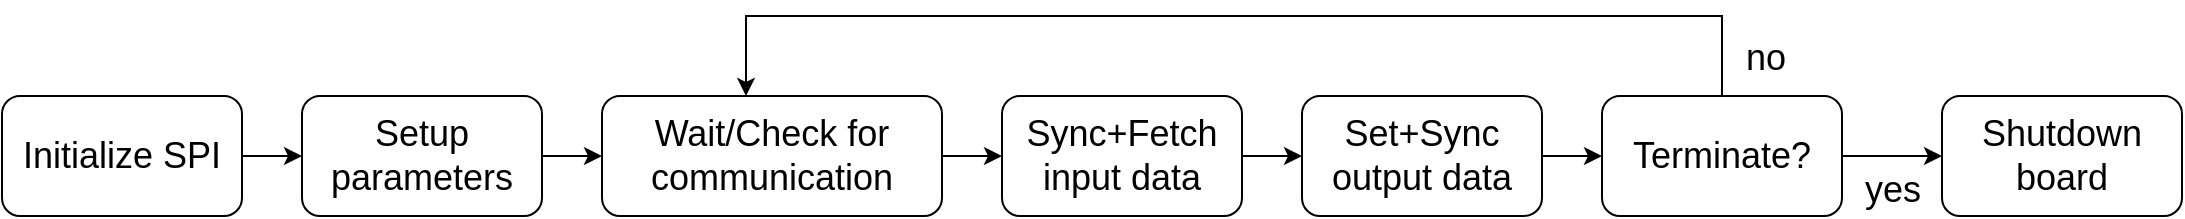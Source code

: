 <mxfile version="15.2.7" type="device"><diagram id="3dA4pmD8XDLsjIvm02za" name="Page-1"><mxGraphModel dx="1422" dy="779" grid="1" gridSize="10" guides="1" tooltips="1" connect="1" arrows="1" fold="1" page="1" pageScale="1" pageWidth="827" pageHeight="1169" math="0" shadow="0"><root><mxCell id="0"/><mxCell id="1" parent="0"/><mxCell id="B4_c-6amGlgBJZaseFpN-9" style="edgeStyle=orthogonalEdgeStyle;rounded=0;orthogonalLoop=1;jettySize=auto;html=1;fontSize=18;" edge="1" parent="1" source="B4_c-6amGlgBJZaseFpN-1" target="B4_c-6amGlgBJZaseFpN-2"><mxGeometry relative="1" as="geometry"/></mxCell><mxCell id="B4_c-6amGlgBJZaseFpN-1" value="Initialize SPI" style="rounded=1;whiteSpace=wrap;html=1;fontSize=18;" vertex="1" parent="1"><mxGeometry x="80" y="80" width="120" height="60" as="geometry"/></mxCell><mxCell id="B4_c-6amGlgBJZaseFpN-10" style="edgeStyle=orthogonalEdgeStyle;rounded=0;orthogonalLoop=1;jettySize=auto;html=1;fontSize=18;" edge="1" parent="1" source="B4_c-6amGlgBJZaseFpN-2" target="B4_c-6amGlgBJZaseFpN-3"><mxGeometry relative="1" as="geometry"/></mxCell><mxCell id="B4_c-6amGlgBJZaseFpN-2" value="Setup parameters" style="rounded=1;whiteSpace=wrap;html=1;fontSize=18;" vertex="1" parent="1"><mxGeometry x="230" y="80" width="120" height="60" as="geometry"/></mxCell><mxCell id="B4_c-6amGlgBJZaseFpN-11" style="edgeStyle=orthogonalEdgeStyle;rounded=0;orthogonalLoop=1;jettySize=auto;html=1;fontSize=18;" edge="1" parent="1" source="B4_c-6amGlgBJZaseFpN-3" target="B4_c-6amGlgBJZaseFpN-5"><mxGeometry relative="1" as="geometry"/></mxCell><mxCell id="B4_c-6amGlgBJZaseFpN-3" value="&lt;div&gt;Wait/Check for communication&lt;br&gt;&lt;/div&gt;" style="rounded=1;whiteSpace=wrap;html=1;fontSize=18;" vertex="1" parent="1"><mxGeometry x="380" y="80" width="170" height="60" as="geometry"/></mxCell><mxCell id="B4_c-6amGlgBJZaseFpN-12" style="edgeStyle=orthogonalEdgeStyle;rounded=0;orthogonalLoop=1;jettySize=auto;html=1;fontSize=18;" edge="1" parent="1" source="B4_c-6amGlgBJZaseFpN-5" target="B4_c-6amGlgBJZaseFpN-7"><mxGeometry relative="1" as="geometry"/></mxCell><mxCell id="B4_c-6amGlgBJZaseFpN-5" value="Sync+Fetch input data" style="rounded=1;whiteSpace=wrap;html=1;fontSize=18;" vertex="1" parent="1"><mxGeometry x="580" y="80" width="120" height="60" as="geometry"/></mxCell><mxCell id="B4_c-6amGlgBJZaseFpN-14" style="edgeStyle=orthogonalEdgeStyle;rounded=0;orthogonalLoop=1;jettySize=auto;html=1;fontSize=18;" edge="1" parent="1" source="B4_c-6amGlgBJZaseFpN-15" target="B4_c-6amGlgBJZaseFpN-3"><mxGeometry relative="1" as="geometry"><Array as="points"><mxPoint x="940" y="40"/><mxPoint x="452" y="40"/></Array></mxGeometry></mxCell><mxCell id="B4_c-6amGlgBJZaseFpN-18" value="no" style="edgeLabel;html=1;align=left;verticalAlign=middle;resizable=0;points=[];fontSize=18;" vertex="1" connectable="0" parent="B4_c-6amGlgBJZaseFpN-14"><mxGeometry x="-0.904" y="-2" relative="1" as="geometry"><mxPoint x="8" y="8" as="offset"/></mxGeometry></mxCell><mxCell id="B4_c-6amGlgBJZaseFpN-16" style="edgeStyle=orthogonalEdgeStyle;rounded=0;orthogonalLoop=1;jettySize=auto;html=1;fontSize=18;" edge="1" parent="1" source="B4_c-6amGlgBJZaseFpN-7" target="B4_c-6amGlgBJZaseFpN-15"><mxGeometry relative="1" as="geometry"/></mxCell><mxCell id="B4_c-6amGlgBJZaseFpN-7" value="Set+Sync output data" style="rounded=1;whiteSpace=wrap;html=1;fontSize=18;" vertex="1" parent="1"><mxGeometry x="730" y="80" width="120" height="60" as="geometry"/></mxCell><mxCell id="B4_c-6amGlgBJZaseFpN-8" value="Shutdown board" style="rounded=1;whiteSpace=wrap;html=1;fontSize=18;" vertex="1" parent="1"><mxGeometry x="1050" y="80" width="120" height="60" as="geometry"/></mxCell><mxCell id="B4_c-6amGlgBJZaseFpN-17" value="yes" style="edgeStyle=orthogonalEdgeStyle;rounded=0;orthogonalLoop=1;jettySize=auto;html=1;fontSize=18;align=center;verticalAlign=top;startArrow=none;startFill=0;" edge="1" parent="1" source="B4_c-6amGlgBJZaseFpN-15" target="B4_c-6amGlgBJZaseFpN-8"><mxGeometry relative="1" as="geometry"><Array as="points"><mxPoint x="1025" y="110"/><mxPoint x="1025" y="110"/></Array></mxGeometry></mxCell><mxCell id="B4_c-6amGlgBJZaseFpN-15" value="Terminate?" style="rounded=1;whiteSpace=wrap;html=1;fontSize=18;" vertex="1" parent="1"><mxGeometry x="880" y="80" width="120" height="60" as="geometry"/></mxCell></root></mxGraphModel></diagram></mxfile>